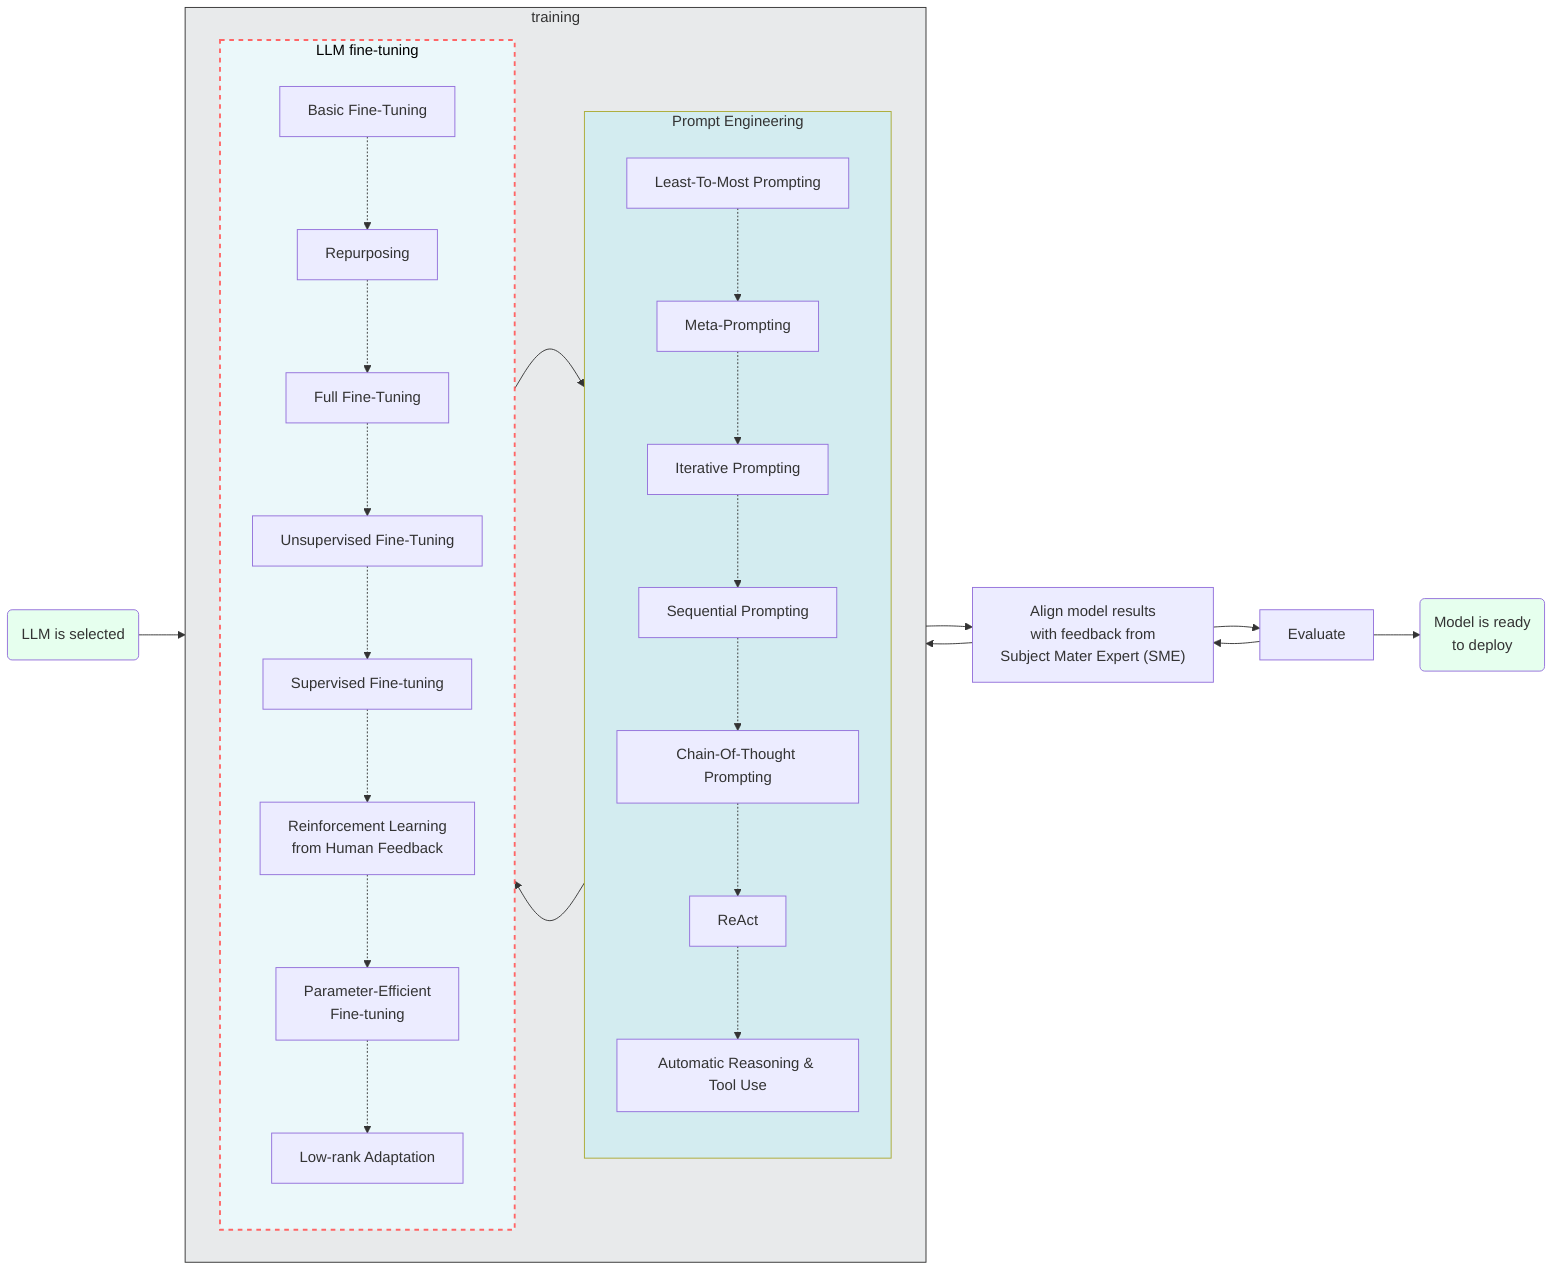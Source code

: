 graph LR

start(LLM is selected)
training[LLM fine-tuning]

start --> training

subgraph training
direction LR
    style training fill:#e8eaeb,stroke:#333,stroke-width:1px

    subgraph PromptEngingeering [Prompt Engineering]
        style PromptEngingeering fill:#d3ecf0
        direction TB

        %% Prompt Engineering
        LeastToMostPrompting["`Least-To-Most Prompting`"]
        MetaPrompting["`Meta-Prompting`"]
        ChainOfThoughtPrompting["`Chain-Of-Thought Prompting`"]
        IterativePrompting["`Iterative Prompting`"]
        SequentialPrompting["Sequential Prompting"]
        ReAct
        ART["`Automatic Reasoning & Tool Use`"]

        LeastToMostPrompting -.-> MetaPrompting -.-> IterativePrompting -.-> SequentialPrompting -.-> ChainOfThoughtPrompting -.-> ReAct -.->  ART
    end
    subgraph FineTuning[LLM fine-tuning]
        direction TB
        style FineTuning fill:#ebf8fa, stroke:#f66, stroke-width:2px, color:#000, stroke-dasharray: 5 5
        %% Fine-Tuning
        BasicFineTuning[Basic Fine-Tuning]
        Repurposing[Repurposing]
        FullFineTuning[Full Fine-Tuning]
        UnsupervisedFineTuning[Unsupervised Fine-Tuning]
        SFT[Supervised Fine-tuning]
        RLHF["`Reinforcement Learning 
                from Human Feedback`"]
        PEFT["`Parameter-Efficient 
                Fine-tuning`"]
        LoRA[Low-rank Adaptation]    

        BasicFineTuning-.->Repurposing-.->FullFineTuning-.->UnsupervisedFineTuning-.->SFT-.->RLHF-.->PEFT-.->LoRA
    end
end

PromptEngingeering-->FineTuning
FineTuning-->PromptEngingeering


SME_alighn["`Align model results 
            with feedback from 
            Subject Mater Expert (SME)`"]
Evaluate[Evaluate]
Deploy("`Model is ready 
    to deploy`")


training --> SME_alighn
SME_alighn --> training

SME_alighn --> Evaluate
Evaluate --> SME_alighn
Evaluate --> Deploy

style start fill:#e6ffee
style Deploy fill:#e6ffee

%% sources: 
%% * Prompt Engineering Techniques: https://cobusgreyling.medium.com/12-prompt-engineering-techniques-644481c857aa
%% * LLM fine-tuning: https://bdtechtalks.com/2023/07/10/llm-fine-tuning/